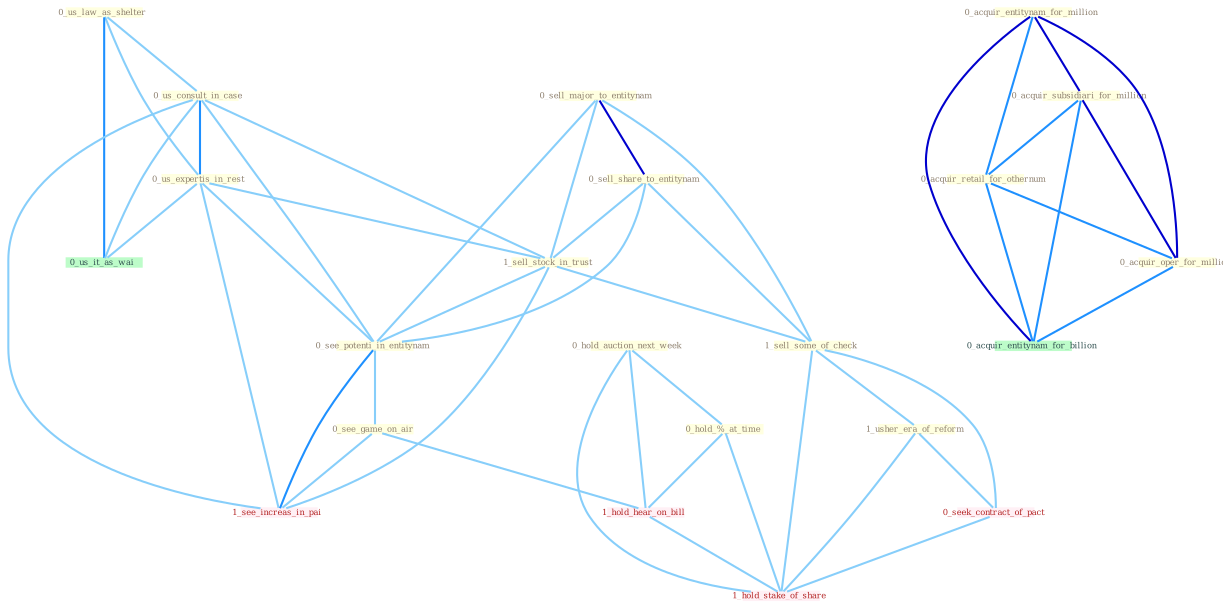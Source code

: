 Graph G{ 
    node
    [shape=polygon,style=filled,width=.5,height=.06,color="#BDFCC9",fixedsize=true,fontsize=4,
    fontcolor="#2f4f4f"];
    {node
    [color="#ffffe0", fontcolor="#8b7d6b"] "0_sell_major_to_entitynam " "0_acquir_entitynam_for_million " "0_acquir_subsidiari_for_million " "0_acquir_retail_for_othernum " "0_hold_auction_next_week " "0_us_law_as_shelter " "0_acquir_oper_for_million " "0_sell_share_to_entitynam " "0_us_consult_in_case " "0_us_expertis_in_rest " "0_hold_%_at_time " "1_sell_stock_in_trust " "0_see_potenti_in_entitynam " "1_sell_some_of_check " "1_usher_era_of_reform " "0_see_game_on_air "}
{node [color="#fff0f5", fontcolor="#b22222"] "0_seek_contract_of_pact " "1_see_increas_in_pai " "1_hold_hear_on_bill " "1_hold_stake_of_share "}
edge [color="#B0E2FF"];

	"0_sell_major_to_entitynam " -- "0_sell_share_to_entitynam " [w="3", color="#0000cd" , len=0.6];
	"0_sell_major_to_entitynam " -- "1_sell_stock_in_trust " [w="1", color="#87cefa" ];
	"0_sell_major_to_entitynam " -- "0_see_potenti_in_entitynam " [w="1", color="#87cefa" ];
	"0_sell_major_to_entitynam " -- "1_sell_some_of_check " [w="1", color="#87cefa" ];
	"0_acquir_entitynam_for_million " -- "0_acquir_subsidiari_for_million " [w="3", color="#0000cd" , len=0.6];
	"0_acquir_entitynam_for_million " -- "0_acquir_retail_for_othernum " [w="2", color="#1e90ff" , len=0.8];
	"0_acquir_entitynam_for_million " -- "0_acquir_oper_for_million " [w="3", color="#0000cd" , len=0.6];
	"0_acquir_entitynam_for_million " -- "0_acquir_entitynam_for_billion " [w="3", color="#0000cd" , len=0.6];
	"0_acquir_subsidiari_for_million " -- "0_acquir_retail_for_othernum " [w="2", color="#1e90ff" , len=0.8];
	"0_acquir_subsidiari_for_million " -- "0_acquir_oper_for_million " [w="3", color="#0000cd" , len=0.6];
	"0_acquir_subsidiari_for_million " -- "0_acquir_entitynam_for_billion " [w="2", color="#1e90ff" , len=0.8];
	"0_acquir_retail_for_othernum " -- "0_acquir_oper_for_million " [w="2", color="#1e90ff" , len=0.8];
	"0_acquir_retail_for_othernum " -- "0_acquir_entitynam_for_billion " [w="2", color="#1e90ff" , len=0.8];
	"0_hold_auction_next_week " -- "0_hold_%_at_time " [w="1", color="#87cefa" ];
	"0_hold_auction_next_week " -- "1_hold_hear_on_bill " [w="1", color="#87cefa" ];
	"0_hold_auction_next_week " -- "1_hold_stake_of_share " [w="1", color="#87cefa" ];
	"0_us_law_as_shelter " -- "0_us_consult_in_case " [w="1", color="#87cefa" ];
	"0_us_law_as_shelter " -- "0_us_expertis_in_rest " [w="1", color="#87cefa" ];
	"0_us_law_as_shelter " -- "0_us_it_as_wai " [w="2", color="#1e90ff" , len=0.8];
	"0_acquir_oper_for_million " -- "0_acquir_entitynam_for_billion " [w="2", color="#1e90ff" , len=0.8];
	"0_sell_share_to_entitynam " -- "1_sell_stock_in_trust " [w="1", color="#87cefa" ];
	"0_sell_share_to_entitynam " -- "0_see_potenti_in_entitynam " [w="1", color="#87cefa" ];
	"0_sell_share_to_entitynam " -- "1_sell_some_of_check " [w="1", color="#87cefa" ];
	"0_us_consult_in_case " -- "0_us_expertis_in_rest " [w="2", color="#1e90ff" , len=0.8];
	"0_us_consult_in_case " -- "1_sell_stock_in_trust " [w="1", color="#87cefa" ];
	"0_us_consult_in_case " -- "0_see_potenti_in_entitynam " [w="1", color="#87cefa" ];
	"0_us_consult_in_case " -- "0_us_it_as_wai " [w="1", color="#87cefa" ];
	"0_us_consult_in_case " -- "1_see_increas_in_pai " [w="1", color="#87cefa" ];
	"0_us_expertis_in_rest " -- "1_sell_stock_in_trust " [w="1", color="#87cefa" ];
	"0_us_expertis_in_rest " -- "0_see_potenti_in_entitynam " [w="1", color="#87cefa" ];
	"0_us_expertis_in_rest " -- "0_us_it_as_wai " [w="1", color="#87cefa" ];
	"0_us_expertis_in_rest " -- "1_see_increas_in_pai " [w="1", color="#87cefa" ];
	"0_hold_%_at_time " -- "1_hold_hear_on_bill " [w="1", color="#87cefa" ];
	"0_hold_%_at_time " -- "1_hold_stake_of_share " [w="1", color="#87cefa" ];
	"1_sell_stock_in_trust " -- "0_see_potenti_in_entitynam " [w="1", color="#87cefa" ];
	"1_sell_stock_in_trust " -- "1_sell_some_of_check " [w="1", color="#87cefa" ];
	"1_sell_stock_in_trust " -- "1_see_increas_in_pai " [w="1", color="#87cefa" ];
	"0_see_potenti_in_entitynam " -- "0_see_game_on_air " [w="1", color="#87cefa" ];
	"0_see_potenti_in_entitynam " -- "1_see_increas_in_pai " [w="2", color="#1e90ff" , len=0.8];
	"1_sell_some_of_check " -- "1_usher_era_of_reform " [w="1", color="#87cefa" ];
	"1_sell_some_of_check " -- "0_seek_contract_of_pact " [w="1", color="#87cefa" ];
	"1_sell_some_of_check " -- "1_hold_stake_of_share " [w="1", color="#87cefa" ];
	"1_usher_era_of_reform " -- "0_seek_contract_of_pact " [w="1", color="#87cefa" ];
	"1_usher_era_of_reform " -- "1_hold_stake_of_share " [w="1", color="#87cefa" ];
	"0_see_game_on_air " -- "1_see_increas_in_pai " [w="1", color="#87cefa" ];
	"0_see_game_on_air " -- "1_hold_hear_on_bill " [w="1", color="#87cefa" ];
	"0_seek_contract_of_pact " -- "1_hold_stake_of_share " [w="1", color="#87cefa" ];
	"1_hold_hear_on_bill " -- "1_hold_stake_of_share " [w="1", color="#87cefa" ];
}